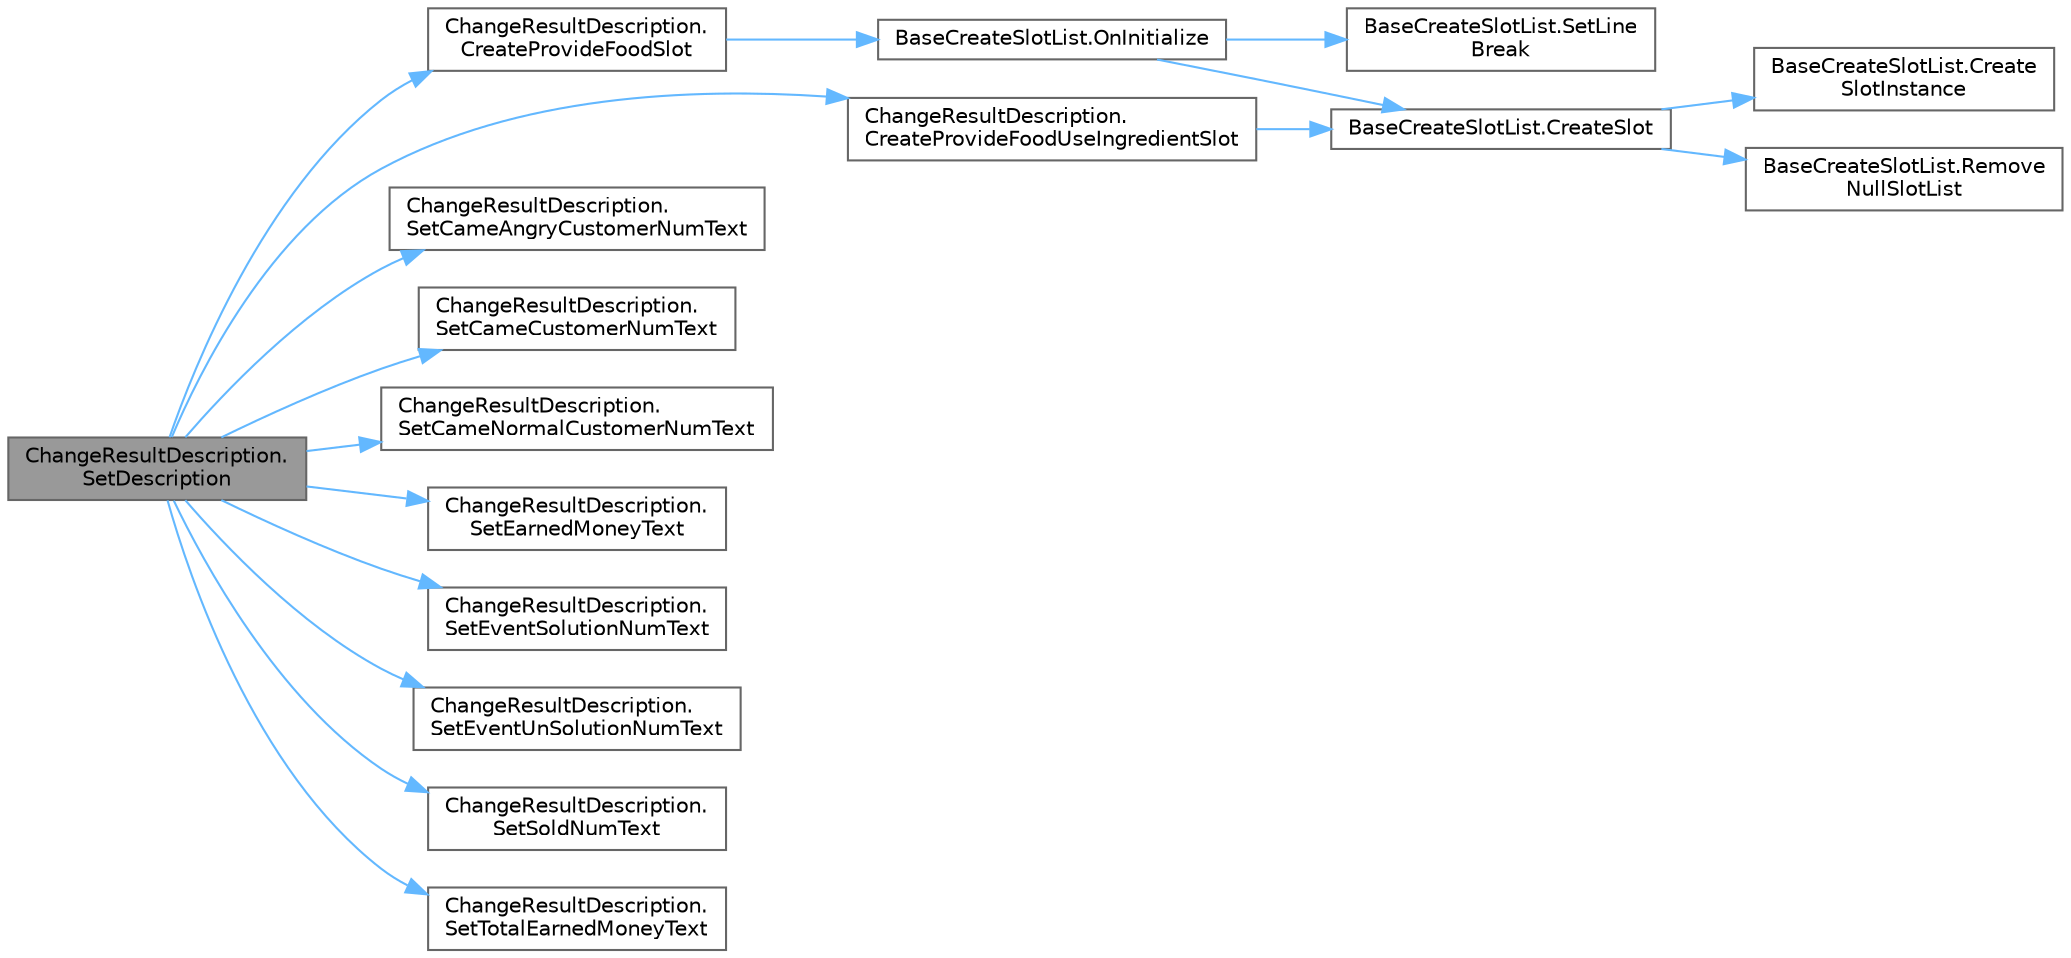 digraph "ChangeResultDescription.SetDescription"
{
 // LATEX_PDF_SIZE
  bgcolor="transparent";
  edge [fontname=Helvetica,fontsize=10,labelfontname=Helvetica,labelfontsize=10];
  node [fontname=Helvetica,fontsize=10,shape=box,height=0.2,width=0.4];
  rankdir="LR";
  Node1 [id="Node000001",label="ChangeResultDescription.\lSetDescription",height=0.2,width=0.4,color="gray40", fillcolor="grey60", style="filled", fontcolor="black",tooltip=" "];
  Node1 -> Node2 [id="edge1_Node000001_Node000002",color="steelblue1",style="solid",tooltip=" "];
  Node2 [id="Node000002",label="ChangeResultDescription.\lCreateProvideFoodSlot",height=0.2,width=0.4,color="grey40", fillcolor="white", style="filled",URL="$class_change_result_description.html#a8b8f3826f2cf23c8f3a55e423f7e839f",tooltip=" "];
  Node2 -> Node3 [id="edge2_Node000002_Node000003",color="steelblue1",style="solid",tooltip=" "];
  Node3 [id="Node000003",label="BaseCreateSlotList.OnInitialize",height=0.2,width=0.4,color="grey40", fillcolor="white", style="filled",URL="$class_base_create_slot_list.html#a6059aef6a5971425788c7080bca5a4b6",tooltip=" "];
  Node3 -> Node4 [id="edge3_Node000003_Node000004",color="steelblue1",style="solid",tooltip=" "];
  Node4 [id="Node000004",label="BaseCreateSlotList.CreateSlot",height=0.2,width=0.4,color="grey40", fillcolor="white", style="filled",URL="$class_base_create_slot_list.html#a1050fa09f7705d5e74fa66f14594368b",tooltip=" "];
  Node4 -> Node5 [id="edge4_Node000004_Node000005",color="steelblue1",style="solid",tooltip=" "];
  Node5 [id="Node000005",label="BaseCreateSlotList.Create\lSlotInstance",height=0.2,width=0.4,color="grey40", fillcolor="white", style="filled",URL="$class_base_create_slot_list.html#a51b06cac02cad5cb1ecba94d423d7f41",tooltip=" "];
  Node4 -> Node6 [id="edge5_Node000004_Node000006",color="steelblue1",style="solid",tooltip=" "];
  Node6 [id="Node000006",label="BaseCreateSlotList.Remove\lNullSlotList",height=0.2,width=0.4,color="grey40", fillcolor="white", style="filled",URL="$class_base_create_slot_list.html#a693cdbf1d249c8dd8319c2c080098cd0",tooltip=" "];
  Node3 -> Node7 [id="edge6_Node000003_Node000007",color="steelblue1",style="solid",tooltip=" "];
  Node7 [id="Node000007",label="BaseCreateSlotList.SetLine\lBreak",height=0.2,width=0.4,color="grey40", fillcolor="white", style="filled",URL="$class_base_create_slot_list.html#a4ffb3cced3ac36001117fd8dd2f0e87a",tooltip=" "];
  Node1 -> Node8 [id="edge7_Node000001_Node000008",color="steelblue1",style="solid",tooltip=" "];
  Node8 [id="Node000008",label="ChangeResultDescription.\lCreateProvideFoodUseIngredientSlot",height=0.2,width=0.4,color="grey40", fillcolor="white", style="filled",URL="$class_change_result_description.html#ad3d261b3bffc5069f02e535877ab2ee7",tooltip=" "];
  Node8 -> Node4 [id="edge8_Node000008_Node000004",color="steelblue1",style="solid",tooltip=" "];
  Node1 -> Node9 [id="edge9_Node000001_Node000009",color="steelblue1",style="solid",tooltip=" "];
  Node9 [id="Node000009",label="ChangeResultDescription.\lSetCameAngryCustomerNumText",height=0.2,width=0.4,color="grey40", fillcolor="white", style="filled",URL="$class_change_result_description.html#a742e3020740b19cebe24f1c42fb5f9d2",tooltip=" "];
  Node1 -> Node10 [id="edge10_Node000001_Node000010",color="steelblue1",style="solid",tooltip=" "];
  Node10 [id="Node000010",label="ChangeResultDescription.\lSetCameCustomerNumText",height=0.2,width=0.4,color="grey40", fillcolor="white", style="filled",URL="$class_change_result_description.html#a289cb6c372f2882861068653602fe32e",tooltip=" "];
  Node1 -> Node11 [id="edge11_Node000001_Node000011",color="steelblue1",style="solid",tooltip=" "];
  Node11 [id="Node000011",label="ChangeResultDescription.\lSetCameNormalCustomerNumText",height=0.2,width=0.4,color="grey40", fillcolor="white", style="filled",URL="$class_change_result_description.html#af09055913a0c7759706cf4230dd18af6",tooltip=" "];
  Node1 -> Node12 [id="edge12_Node000001_Node000012",color="steelblue1",style="solid",tooltip=" "];
  Node12 [id="Node000012",label="ChangeResultDescription.\lSetEarnedMoneyText",height=0.2,width=0.4,color="grey40", fillcolor="white", style="filled",URL="$class_change_result_description.html#a639908d38ea7ec3d83dbb2965f26eb01",tooltip=" "];
  Node1 -> Node13 [id="edge13_Node000001_Node000013",color="steelblue1",style="solid",tooltip=" "];
  Node13 [id="Node000013",label="ChangeResultDescription.\lSetEventSolutionNumText",height=0.2,width=0.4,color="grey40", fillcolor="white", style="filled",URL="$class_change_result_description.html#ab7d4ebc86ab9f99ea75358acaa607603",tooltip=" "];
  Node1 -> Node14 [id="edge14_Node000001_Node000014",color="steelblue1",style="solid",tooltip=" "];
  Node14 [id="Node000014",label="ChangeResultDescription.\lSetEventUnSolutionNumText",height=0.2,width=0.4,color="grey40", fillcolor="white", style="filled",URL="$class_change_result_description.html#aa1632c554e9b3f2c1b099faea84544fe",tooltip=" "];
  Node1 -> Node15 [id="edge15_Node000001_Node000015",color="steelblue1",style="solid",tooltip=" "];
  Node15 [id="Node000015",label="ChangeResultDescription.\lSetSoldNumText",height=0.2,width=0.4,color="grey40", fillcolor="white", style="filled",URL="$class_change_result_description.html#a0e44b524604e1a41d39155d360c9cd2e",tooltip=" "];
  Node1 -> Node16 [id="edge16_Node000001_Node000016",color="steelblue1",style="solid",tooltip=" "];
  Node16 [id="Node000016",label="ChangeResultDescription.\lSetTotalEarnedMoneyText",height=0.2,width=0.4,color="grey40", fillcolor="white", style="filled",URL="$class_change_result_description.html#aea3526803ccce20ebd3ef78cd6aaf07b",tooltip=" "];
}
